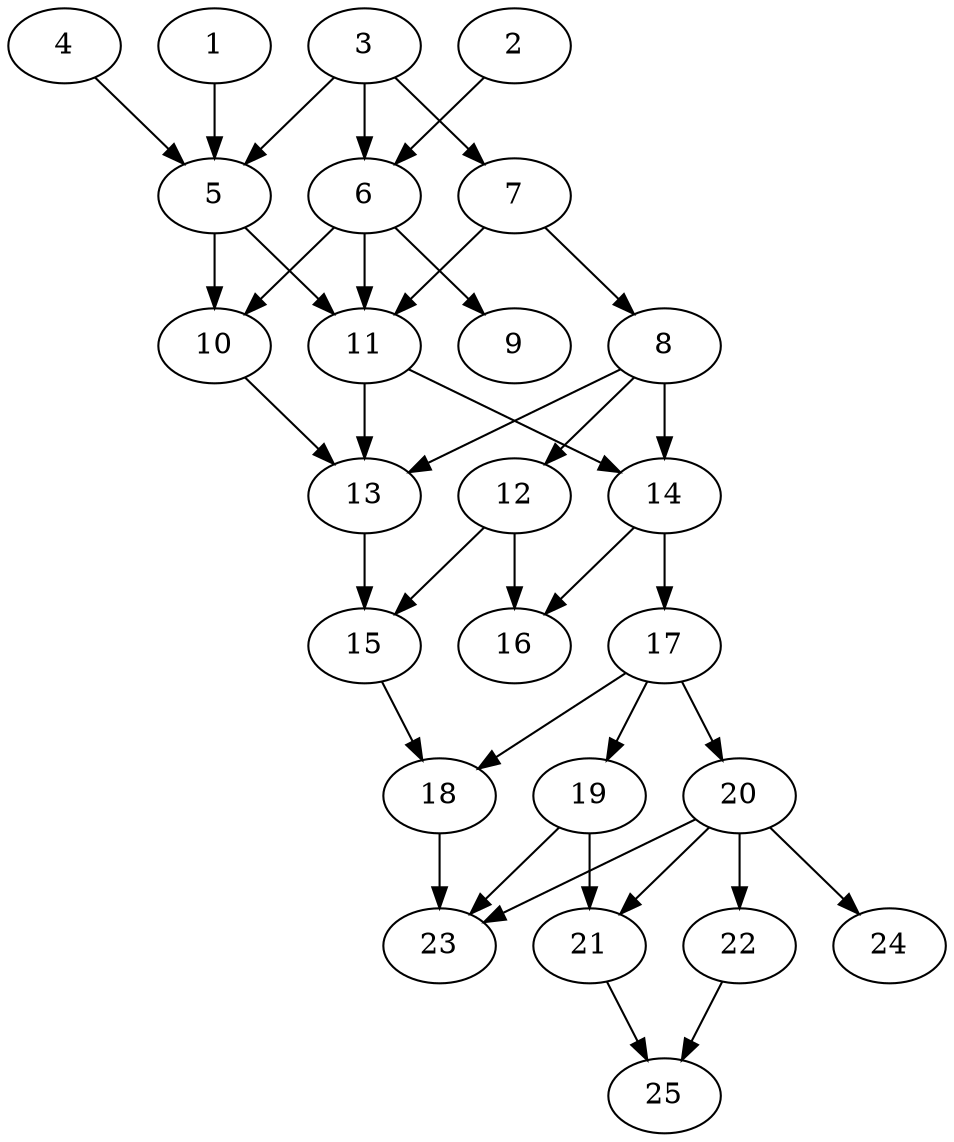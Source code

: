 // DAG automatically generated by daggen at Thu Oct  3 14:00:39 2019
// ./daggen --dot -n 25 --ccr 0.5 --fat 0.5 --regular 0.9 --density 0.7 --mindata 5242880 --maxdata 52428800 
digraph G {
  1 [size="93323264", alpha="0.07", expect_size="46661632"] 
  1 -> 5 [size ="46661632"]
  2 [size="100345856", alpha="0.06", expect_size="50172928"] 
  2 -> 6 [size ="50172928"]
  3 [size="25585664", alpha="0.17", expect_size="12792832"] 
  3 -> 5 [size ="12792832"]
  3 -> 6 [size ="12792832"]
  3 -> 7 [size ="12792832"]
  4 [size="57063424", alpha="0.15", expect_size="28531712"] 
  4 -> 5 [size ="28531712"]
  5 [size="41361408", alpha="0.01", expect_size="20680704"] 
  5 -> 10 [size ="20680704"]
  5 -> 11 [size ="20680704"]
  6 [size="41056256", alpha="0.06", expect_size="20528128"] 
  6 -> 9 [size ="20528128"]
  6 -> 10 [size ="20528128"]
  6 -> 11 [size ="20528128"]
  7 [size="32929792", alpha="0.17", expect_size="16464896"] 
  7 -> 8 [size ="16464896"]
  7 -> 11 [size ="16464896"]
  8 [size="17651712", alpha="0.08", expect_size="8825856"] 
  8 -> 12 [size ="8825856"]
  8 -> 13 [size ="8825856"]
  8 -> 14 [size ="8825856"]
  9 [size="18794496", alpha="0.11", expect_size="9397248"] 
  10 [size="29777920", alpha="0.07", expect_size="14888960"] 
  10 -> 13 [size ="14888960"]
  11 [size="43241472", alpha="0.14", expect_size="21620736"] 
  11 -> 13 [size ="21620736"]
  11 -> 14 [size ="21620736"]
  12 [size="76926976", alpha="0.05", expect_size="38463488"] 
  12 -> 15 [size ="38463488"]
  12 -> 16 [size ="38463488"]
  13 [size="10907648", alpha="0.07", expect_size="5453824"] 
  13 -> 15 [size ="5453824"]
  14 [size="91072512", alpha="0.12", expect_size="45536256"] 
  14 -> 16 [size ="45536256"]
  14 -> 17 [size ="45536256"]
  15 [size="65339392", alpha="0.12", expect_size="32669696"] 
  15 -> 18 [size ="32669696"]
  16 [size="68102144", alpha="0.03", expect_size="34051072"] 
  17 [size="96471040", alpha="0.11", expect_size="48235520"] 
  17 -> 18 [size ="48235520"]
  17 -> 19 [size ="48235520"]
  17 -> 20 [size ="48235520"]
  18 [size="83359744", alpha="0.06", expect_size="41679872"] 
  18 -> 23 [size ="41679872"]
  19 [size="27250688", alpha="0.17", expect_size="13625344"] 
  19 -> 21 [size ="13625344"]
  19 -> 23 [size ="13625344"]
  20 [size="77412352", alpha="0.18", expect_size="38706176"] 
  20 -> 21 [size ="38706176"]
  20 -> 22 [size ="38706176"]
  20 -> 23 [size ="38706176"]
  20 -> 24 [size ="38706176"]
  21 [size="13846528", alpha="0.16", expect_size="6923264"] 
  21 -> 25 [size ="6923264"]
  22 [size="82200576", alpha="0.13", expect_size="41100288"] 
  22 -> 25 [size ="41100288"]
  23 [size="11040768", alpha="0.14", expect_size="5520384"] 
  24 [size="43321344", alpha="0.04", expect_size="21660672"] 
  25 [size="99684352", alpha="0.01", expect_size="49842176"] 
}
